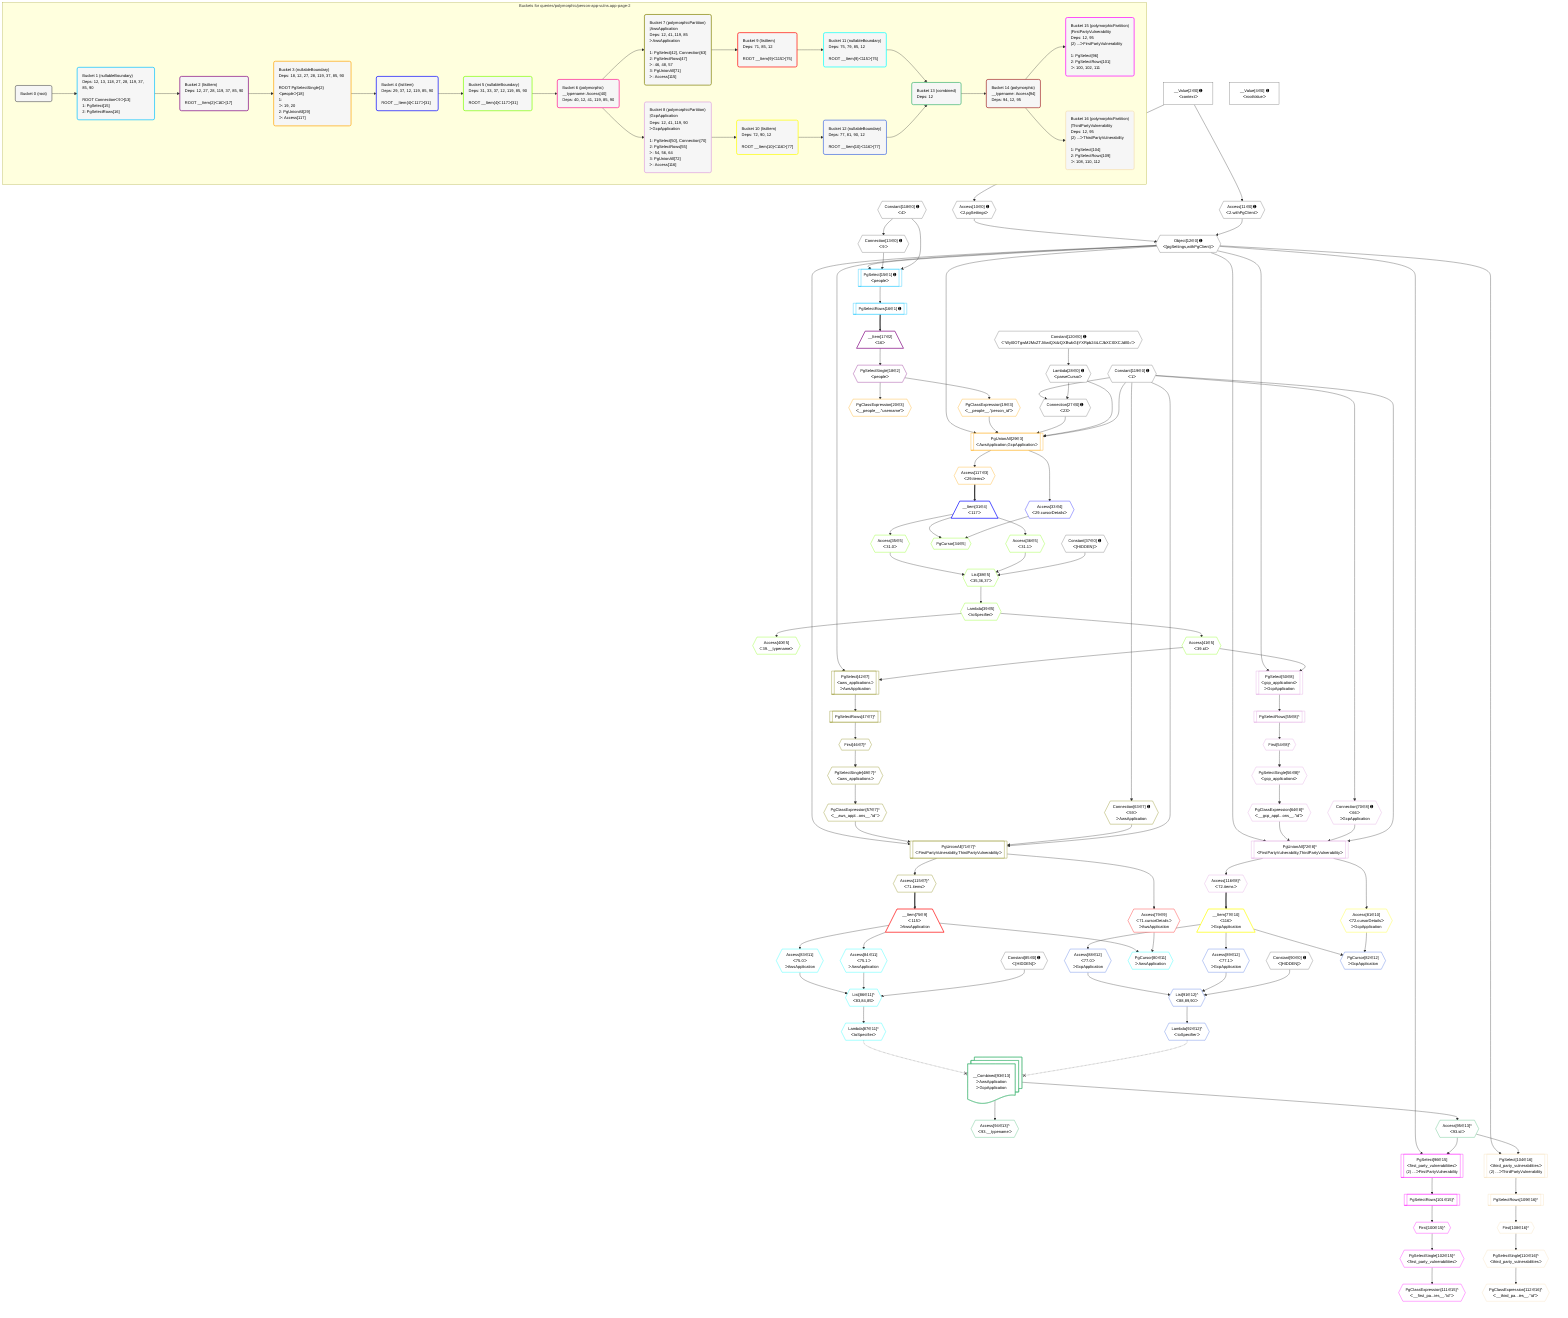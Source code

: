 %%{init: {'themeVariables': { 'fontSize': '12px'}}}%%
graph TD
    classDef path fill:#eee,stroke:#000,color:#000
    classDef plan fill:#fff,stroke-width:1px,color:#000
    classDef itemplan fill:#fff,stroke-width:2px,color:#000
    classDef unbatchedplan fill:#dff,stroke-width:1px,color:#000
    classDef sideeffectplan fill:#fcc,stroke-width:2px,color:#000
    classDef bucket fill:#f6f6f6,color:#000,stroke-width:2px,text-align:left

    subgraph "Buckets for queries/polymorphic/person-app-vulns.app-page-2"
    Bucket0("Bucket 0 (root)"):::bucket
    Bucket1("Bucket 1 (nullableBoundary)<br />Deps: 12, 13, 118, 27, 28, 119, 37, 85, 90<br /><br />ROOT Connectionᐸ9ᐳ[13]<br />1: PgSelect[15]<br />2: PgSelectRows[16]"):::bucket
    Bucket2("Bucket 2 (listItem)<br />Deps: 12, 27, 28, 119, 37, 85, 90<br /><br />ROOT __Item{2}ᐸ16ᐳ[17]"):::bucket
    Bucket3("Bucket 3 (nullableBoundary)<br />Deps: 18, 12, 27, 28, 119, 37, 85, 90<br /><br />ROOT PgSelectSingle{2}ᐸpeopleᐳ[18]<br />1: <br />ᐳ: 19, 20<br />2: PgUnionAll[29]<br />ᐳ: Access[117]"):::bucket
    Bucket4("Bucket 4 (listItem)<br />Deps: 29, 37, 12, 119, 85, 90<br /><br />ROOT __Item{4}ᐸ117ᐳ[31]"):::bucket
    Bucket5("Bucket 5 (nullableBoundary)<br />Deps: 31, 33, 37, 12, 119, 85, 90<br /><br />ROOT __Item{4}ᐸ117ᐳ[31]"):::bucket
    Bucket6("Bucket 6 (polymorphic)<br />__typename: Access[40]<br />Deps: 40, 12, 41, 119, 85, 90"):::bucket
    Bucket7("Bucket 7 (polymorphicPartition)<br />|AwsApplication<br />Deps: 12, 41, 119, 85<br />ᐳAwsApplication<br /><br />1: PgSelect[42], Connection[63]<br />2: PgSelectRows[47]<br />ᐳ: 46, 48, 57<br />3: PgUnionAll[71]<br />ᐳ: Access[115]"):::bucket
    Bucket8("Bucket 8 (polymorphicPartition)<br />|GcpApplication<br />Deps: 12, 41, 119, 90<br />ᐳGcpApplication<br /><br />1: PgSelect[50], Connection[70]<br />2: PgSelectRows[55]<br />ᐳ: 54, 56, 64<br />3: PgUnionAll[72]<br />ᐳ: Access[116]"):::bucket
    Bucket9("Bucket 9 (listItem)<br />Deps: 71, 85, 12<br /><br />ROOT __Item{9}ᐸ115ᐳ[75]"):::bucket
    Bucket10("Bucket 10 (listItem)<br />Deps: 72, 90, 12<br /><br />ROOT __Item{10}ᐸ116ᐳ[77]"):::bucket
    Bucket11("Bucket 11 (nullableBoundary)<br />Deps: 75, 79, 85, 12<br /><br />ROOT __Item{9}ᐸ115ᐳ[75]"):::bucket
    Bucket12("Bucket 12 (nullableBoundary)<br />Deps: 77, 81, 90, 12<br /><br />ROOT __Item{10}ᐸ116ᐳ[77]"):::bucket
    Bucket13("Bucket 13 (combined)<br />Deps: 12"):::bucket
    Bucket14("Bucket 14 (polymorphic)<br />__typename: Access[94]<br />Deps: 94, 12, 95"):::bucket
    Bucket15("Bucket 15 (polymorphicPartition)<br />|FirstPartyVulnerability<br />Deps: 12, 95<br />(2) ...ᐳFirstPartyVulnerability<br /><br />1: PgSelect[96]<br />2: PgSelectRows[101]<br />ᐳ: 100, 102, 111"):::bucket
    Bucket16("Bucket 16 (polymorphicPartition)<br />|ThirdPartyVulnerability<br />Deps: 12, 95<br />(2) ...ᐳThirdPartyVulnerability<br /><br />1: PgSelect[104]<br />2: PgSelectRows[109]<br />ᐳ: 108, 110, 112"):::bucket
    end
    Bucket0 --> Bucket1
    Bucket1 --> Bucket2
    Bucket2 --> Bucket3
    Bucket3 --> Bucket4
    Bucket4 --> Bucket5
    Bucket5 --> Bucket6
    Bucket6 --> Bucket7 & Bucket8
    Bucket7 --> Bucket9
    Bucket8 --> Bucket10
    Bucket9 --> Bucket11
    Bucket10 --> Bucket12
    Bucket11 --> Bucket13
    Bucket12 --> Bucket13
    Bucket13 --> Bucket14
    Bucket14 --> Bucket15 & Bucket16

    %% plan dependencies
    Object12{{"Object[12∈0] ➊<br />ᐸ{pgSettings,withPgClient}ᐳ"}}:::plan
    Access10{{"Access[10∈0] ➊<br />ᐸ2.pgSettingsᐳ"}}:::plan
    Access11{{"Access[11∈0] ➊<br />ᐸ2.withPgClientᐳ"}}:::plan
    Access10 & Access11 --> Object12
    Connection27{{"Connection[27∈0] ➊<br />ᐸ23ᐳ"}}:::plan
    Constant119{{"Constant[119∈0] ➊<br />ᐸ1ᐳ"}}:::plan
    Lambda28{{"Lambda[28∈0] ➊<br />ᐸparseCursorᐳ"}}:::plan
    Constant119 & Lambda28 --> Connection27
    __Value2["__Value[2∈0] ➊<br />ᐸcontextᐳ"]:::plan
    __Value2 --> Access10
    __Value2 --> Access11
    Connection13{{"Connection[13∈0] ➊<br />ᐸ9ᐳ"}}:::plan
    Constant118{{"Constant[118∈0] ➊<br />ᐸ4ᐳ"}}:::plan
    Constant118 --> Connection13
    Constant120{{"Constant[120∈0] ➊<br />ᐸ'WyI0OTgwM2MxZTJiIiwiQXdzQXBwbGljYXRpb24iLCJbXCI0XCJdIl0='ᐳ"}}:::plan
    Constant120 --> Lambda28
    __Value4["__Value[4∈0] ➊<br />ᐸrootValueᐳ"]:::plan
    Constant37{{"Constant[37∈0] ➊<br />ᐸ[HIDDEN]ᐳ"}}:::plan
    Constant85{{"Constant[85∈0] ➊<br />ᐸ[HIDDEN]ᐳ"}}:::plan
    Constant90{{"Constant[90∈0] ➊<br />ᐸ[HIDDEN]ᐳ"}}:::plan
    PgSelect15[["PgSelect[15∈1] ➊<br />ᐸpeopleᐳ"]]:::plan
    Object12 & Connection13 & Constant118 --> PgSelect15
    PgSelectRows16[["PgSelectRows[16∈1] ➊"]]:::plan
    PgSelect15 --> PgSelectRows16
    __Item17[/"__Item[17∈2]<br />ᐸ16ᐳ"\]:::itemplan
    PgSelectRows16 ==> __Item17
    PgSelectSingle18{{"PgSelectSingle[18∈2]<br />ᐸpeopleᐳ"}}:::plan
    __Item17 --> PgSelectSingle18
    PgUnionAll29[["PgUnionAll[29∈3]<br />ᐸAwsApplication,GcpApplicationᐳ"]]:::plan
    PgClassExpression19{{"PgClassExpression[19∈3]<br />ᐸ__people__.”person_id”ᐳ"}}:::plan
    Object12 & PgClassExpression19 & Connection27 & Lambda28 & Constant119 --> PgUnionAll29
    PgSelectSingle18 --> PgClassExpression19
    PgClassExpression20{{"PgClassExpression[20∈3]<br />ᐸ__people__.”username”ᐳ"}}:::plan
    PgSelectSingle18 --> PgClassExpression20
    Access117{{"Access[117∈3]<br />ᐸ29.itemsᐳ"}}:::plan
    PgUnionAll29 --> Access117
    __Item31[/"__Item[31∈4]<br />ᐸ117ᐳ"\]:::itemplan
    Access117 ==> __Item31
    Access33{{"Access[33∈4]<br />ᐸ29.cursorDetailsᐳ"}}:::plan
    PgUnionAll29 --> Access33
    List38{{"List[38∈5]<br />ᐸ35,36,37ᐳ"}}:::plan
    Access35{{"Access[35∈5]<br />ᐸ31.0ᐳ"}}:::plan
    Access36{{"Access[36∈5]<br />ᐸ31.1ᐳ"}}:::plan
    Access35 & Access36 & Constant37 --> List38
    PgCursor34{{"PgCursor[34∈5]"}}:::plan
    __Item31 & Access33 --> PgCursor34
    __Item31 --> Access35
    __Item31 --> Access36
    Lambda39{{"Lambda[39∈5]<br />ᐸtoSpecifierᐳ"}}:::plan
    List38 --> Lambda39
    Access40{{"Access[40∈5]<br />ᐸ39.__typenameᐳ"}}:::plan
    Lambda39 --> Access40
    Access41{{"Access[41∈5]<br />ᐸ39.idᐳ"}}:::plan
    Lambda39 --> Access41
    PgUnionAll71[["PgUnionAll[71∈7]^<br />ᐸFirstPartyVulnerability,ThirdPartyVulnerabilityᐳ"]]:::plan
    PgClassExpression57{{"PgClassExpression[57∈7]^<br />ᐸ__aws_appl...ons__.”id”ᐳ"}}:::plan
    Connection63{{"Connection[63∈7] ➊<br />ᐸ59ᐳ<br />ᐳAwsApplication"}}:::plan
    Object12 & PgClassExpression57 & Connection63 & Constant119 --> PgUnionAll71
    PgSelect42[["PgSelect[42∈7]<br />ᐸaws_applicationsᐳ<br />ᐳAwsApplication"]]:::plan
    Object12 & Access41 --> PgSelect42
    First46{{"First[46∈7]^"}}:::plan
    PgSelectRows47[["PgSelectRows[47∈7]^"]]:::plan
    PgSelectRows47 --> First46
    PgSelect42 --> PgSelectRows47
    PgSelectSingle48{{"PgSelectSingle[48∈7]^<br />ᐸaws_applicationsᐳ"}}:::plan
    First46 --> PgSelectSingle48
    PgSelectSingle48 --> PgClassExpression57
    Constant119 --> Connection63
    Access115{{"Access[115∈7]^<br />ᐸ71.itemsᐳ"}}:::plan
    PgUnionAll71 --> Access115
    __Item75[/"__Item[75∈9]<br />ᐸ115ᐳ<br />ᐳAwsApplication"\]:::itemplan
    Access115 ==> __Item75
    Access79{{"Access[79∈9]<br />ᐸ71.cursorDetailsᐳ<br />ᐳAwsApplication"}}:::plan
    PgUnionAll71 --> Access79
    List86{{"List[86∈11]^<br />ᐸ83,84,85ᐳ"}}:::plan
    Access83{{"Access[83∈11]<br />ᐸ75.0ᐳ<br />ᐳAwsApplication"}}:::plan
    Access84{{"Access[84∈11]<br />ᐸ75.1ᐳ<br />ᐳAwsApplication"}}:::plan
    Access83 & Access84 & Constant85 --> List86
    PgCursor80{{"PgCursor[80∈11]<br />ᐳAwsApplication"}}:::plan
    __Item75 & Access79 --> PgCursor80
    __Item75 --> Access83
    __Item75 --> Access84
    Lambda87{{"Lambda[87∈11]^<br />ᐸtoSpecifierᐳ"}}:::plan
    List86 --> Lambda87
    Access94{{"Access[94∈13]^<br />ᐸ93.__typenameᐳ"}}:::plan
    __Value93:::plan@{shape: docs, label: "__Combined[93∈13]<br />ᐳAwsApplication<br />ᐳGcpApplication"}
    __Value93 --> Access94
    Access95{{"Access[95∈13]^<br />ᐸ93.idᐳ"}}:::plan
    __Value93 --> Access95
    PgSelect96[["PgSelect[96∈15]<br />ᐸfirst_party_vulnerabilitiesᐳ<br />(2) ...ᐳFirstPartyVulnerability"]]:::plan
    Object12 & Access95 --> PgSelect96
    First100{{"First[100∈15]^"}}:::plan
    PgSelectRows101[["PgSelectRows[101∈15]^"]]:::plan
    PgSelectRows101 --> First100
    PgSelect96 --> PgSelectRows101
    PgSelectSingle102{{"PgSelectSingle[102∈15]^<br />ᐸfirst_party_vulnerabilitiesᐳ"}}:::plan
    First100 --> PgSelectSingle102
    PgClassExpression111{{"PgClassExpression[111∈15]^<br />ᐸ__first_pa...ies__.”id”ᐳ"}}:::plan
    PgSelectSingle102 --> PgClassExpression111
    PgSelect104[["PgSelect[104∈16]<br />ᐸthird_party_vulnerabilitiesᐳ<br />(2) ...ᐳThirdPartyVulnerability"]]:::plan
    Object12 & Access95 --> PgSelect104
    First108{{"First[108∈16]^"}}:::plan
    PgSelectRows109[["PgSelectRows[109∈16]^"]]:::plan
    PgSelectRows109 --> First108
    PgSelect104 --> PgSelectRows109
    PgSelectSingle110{{"PgSelectSingle[110∈16]^<br />ᐸthird_party_vulnerabilitiesᐳ"}}:::plan
    First108 --> PgSelectSingle110
    PgClassExpression112{{"PgClassExpression[112∈16]^<br />ᐸ__third_pa...ies__.”id”ᐳ"}}:::plan
    PgSelectSingle110 --> PgClassExpression112
    PgUnionAll72[["PgUnionAll[72∈8]^<br />ᐸFirstPartyVulnerability,ThirdPartyVulnerabilityᐳ"]]:::plan
    PgClassExpression64{{"PgClassExpression[64∈8]^<br />ᐸ__gcp_appl...ons__.”id”ᐳ"}}:::plan
    Connection70{{"Connection[70∈8] ➊<br />ᐸ66ᐳ<br />ᐳGcpApplication"}}:::plan
    Object12 & PgClassExpression64 & Connection70 & Constant119 --> PgUnionAll72
    PgSelect50[["PgSelect[50∈8]<br />ᐸgcp_applicationsᐳ<br />ᐳGcpApplication"]]:::plan
    Object12 & Access41 --> PgSelect50
    First54{{"First[54∈8]^"}}:::plan
    PgSelectRows55[["PgSelectRows[55∈8]^"]]:::plan
    PgSelectRows55 --> First54
    PgSelect50 --> PgSelectRows55
    PgSelectSingle56{{"PgSelectSingle[56∈8]^<br />ᐸgcp_applicationsᐳ"}}:::plan
    First54 --> PgSelectSingle56
    PgSelectSingle56 --> PgClassExpression64
    Constant119 --> Connection70
    Access116{{"Access[116∈8]^<br />ᐸ72.itemsᐳ"}}:::plan
    PgUnionAll72 --> Access116
    __Item77[/"__Item[77∈10]<br />ᐸ116ᐳ<br />ᐳGcpApplication"\]:::itemplan
    Access116 ==> __Item77
    Access81{{"Access[81∈10]<br />ᐸ72.cursorDetailsᐳ<br />ᐳGcpApplication"}}:::plan
    PgUnionAll72 --> Access81
    List91{{"List[91∈12]^<br />ᐸ88,89,90ᐳ"}}:::plan
    Access88{{"Access[88∈12]<br />ᐸ77.0ᐳ<br />ᐳGcpApplication"}}:::plan
    Access89{{"Access[89∈12]<br />ᐸ77.1ᐳ<br />ᐳGcpApplication"}}:::plan
    Access88 & Access89 & Constant90 --> List91
    PgCursor82{{"PgCursor[82∈12]<br />ᐳGcpApplication"}}:::plan
    __Item77 & Access81 --> PgCursor82
    __Item77 --> Access88
    __Item77 --> Access89
    Lambda92{{"Lambda[92∈12]^<br />ᐸtoSpecifierᐳ"}}:::plan
    List91 --> Lambda92

    %% define steps
    classDef bucket0 stroke:#696969
    class Bucket0,__Value2,__Value4,Access10,Access11,Object12,Connection13,Connection27,Lambda28,Constant37,Constant85,Constant90,Constant118,Constant119,Constant120 bucket0
    classDef bucket1 stroke:#00bfff
    class Bucket1,PgSelect15,PgSelectRows16 bucket1
    classDef bucket2 stroke:#7f007f
    class Bucket2,__Item17,PgSelectSingle18 bucket2
    classDef bucket3 stroke:#ffa500
    class Bucket3,PgClassExpression19,PgClassExpression20,PgUnionAll29,Access117 bucket3
    classDef bucket4 stroke:#0000ff
    class Bucket4,__Item31,Access33 bucket4
    classDef bucket5 stroke:#7fff00
    class Bucket5,PgCursor34,Access35,Access36,List38,Lambda39,Access40,Access41 bucket5
    classDef bucket6 stroke:#ff1493
    class Bucket6 bucket6
    classDef bucket7 stroke:#808000
    class Bucket7,PgSelect42,First46,PgSelectRows47,PgSelectSingle48,PgClassExpression57,Connection63,PgUnionAll71,Access115 bucket7
    classDef bucket8 stroke:#dda0dd
    class Bucket8,PgSelect50,First54,PgSelectRows55,PgSelectSingle56,PgClassExpression64,Connection70,PgUnionAll72,Access116 bucket8
    classDef bucket9 stroke:#ff0000
    class Bucket9,__Item75,Access79 bucket9
    classDef bucket10 stroke:#ffff00
    class Bucket10,__Item77,Access81 bucket10
    classDef bucket11 stroke:#00ffff
    class Bucket11,PgCursor80,Access83,Access84,List86,Lambda87 bucket11
    classDef bucket12 stroke:#4169e1
    class Bucket12,PgCursor82,Access88,Access89,List91,Lambda92 bucket12
    classDef bucket13 stroke:#3cb371
    class Bucket13,__Value93,Access94,Access95 bucket13
    classDef bucket14 stroke:#a52a2a
    class Bucket14 bucket14
    classDef bucket15 stroke:#ff00ff
    class Bucket15,PgSelect96,First100,PgSelectRows101,PgSelectSingle102,PgClassExpression111 bucket15
    classDef bucket16 stroke:#f5deb3
    class Bucket16,PgSelect104,First108,PgSelectRows109,PgSelectSingle110,PgClassExpression112 bucket16

    Lambda87 -.-x __Value93
    Lambda92 -.-x __Value93